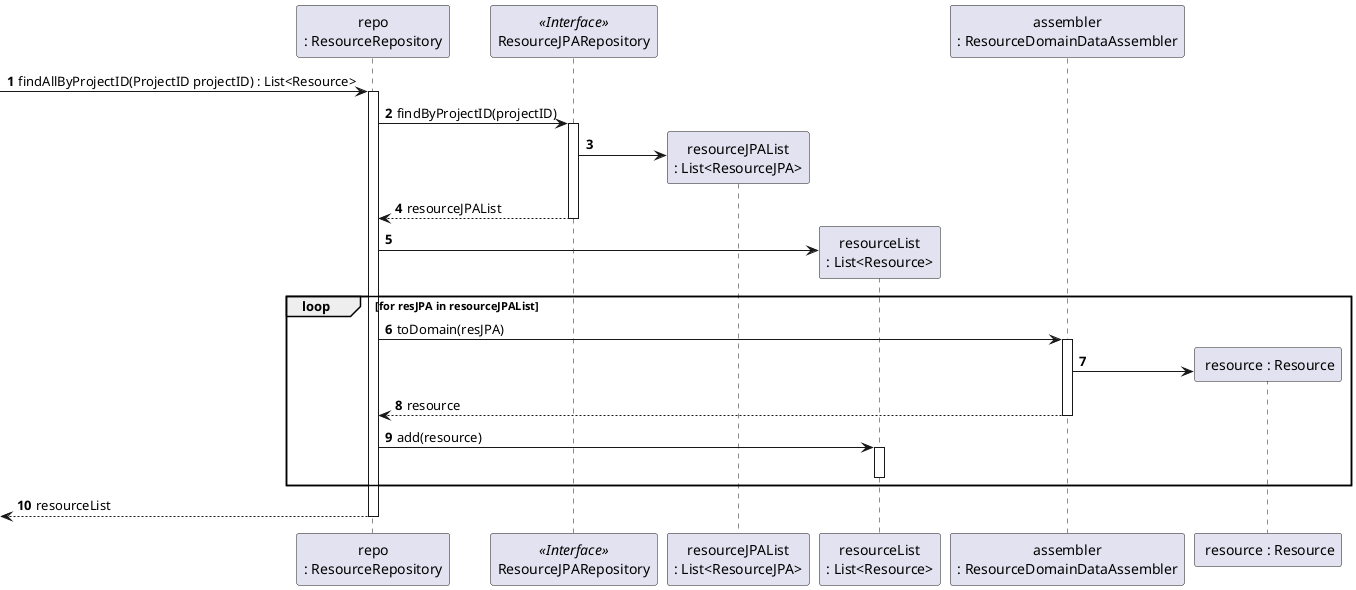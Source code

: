@startuml
'https://plantuml.com/sequence-diagram

autonumber

participant "repo\n: ResourceRepository" as resrepo
participant "ResourceJPARepository" as resjparepo <<Interface>>
participant "resourceJPAList\n: List<ResourceJPA>" as lsresjpa
participant "resourceList\n: List<Resource>" as lsres
participant "assembler\n: ResourceDomainDataAssembler" as assembler
participant " resource : Resource" as res
-> resrepo : findAllByProjectID(ProjectID projectID) : List<Resource>
activate resrepo
resrepo -> resjparepo : findByProjectID(projectID)
activate resjparepo
create lsresjpa
resjparepo -> lsresjpa
resjparepo --> resrepo : resourceJPAList
deactivate resjparepo
create lsres
resrepo -> lsres
loop for resJPA in resourceJPAList
resrepo -> assembler : toDomain(resJPA)
activate assembler
create res
assembler -> res
assembler --> resrepo : resource
deactivate assembler
resrepo -> lsres : add(resource)
activate lsres
deactivate lsres
end loop
<-- resrepo  : resourceList
deactivate resrepo
@enduml